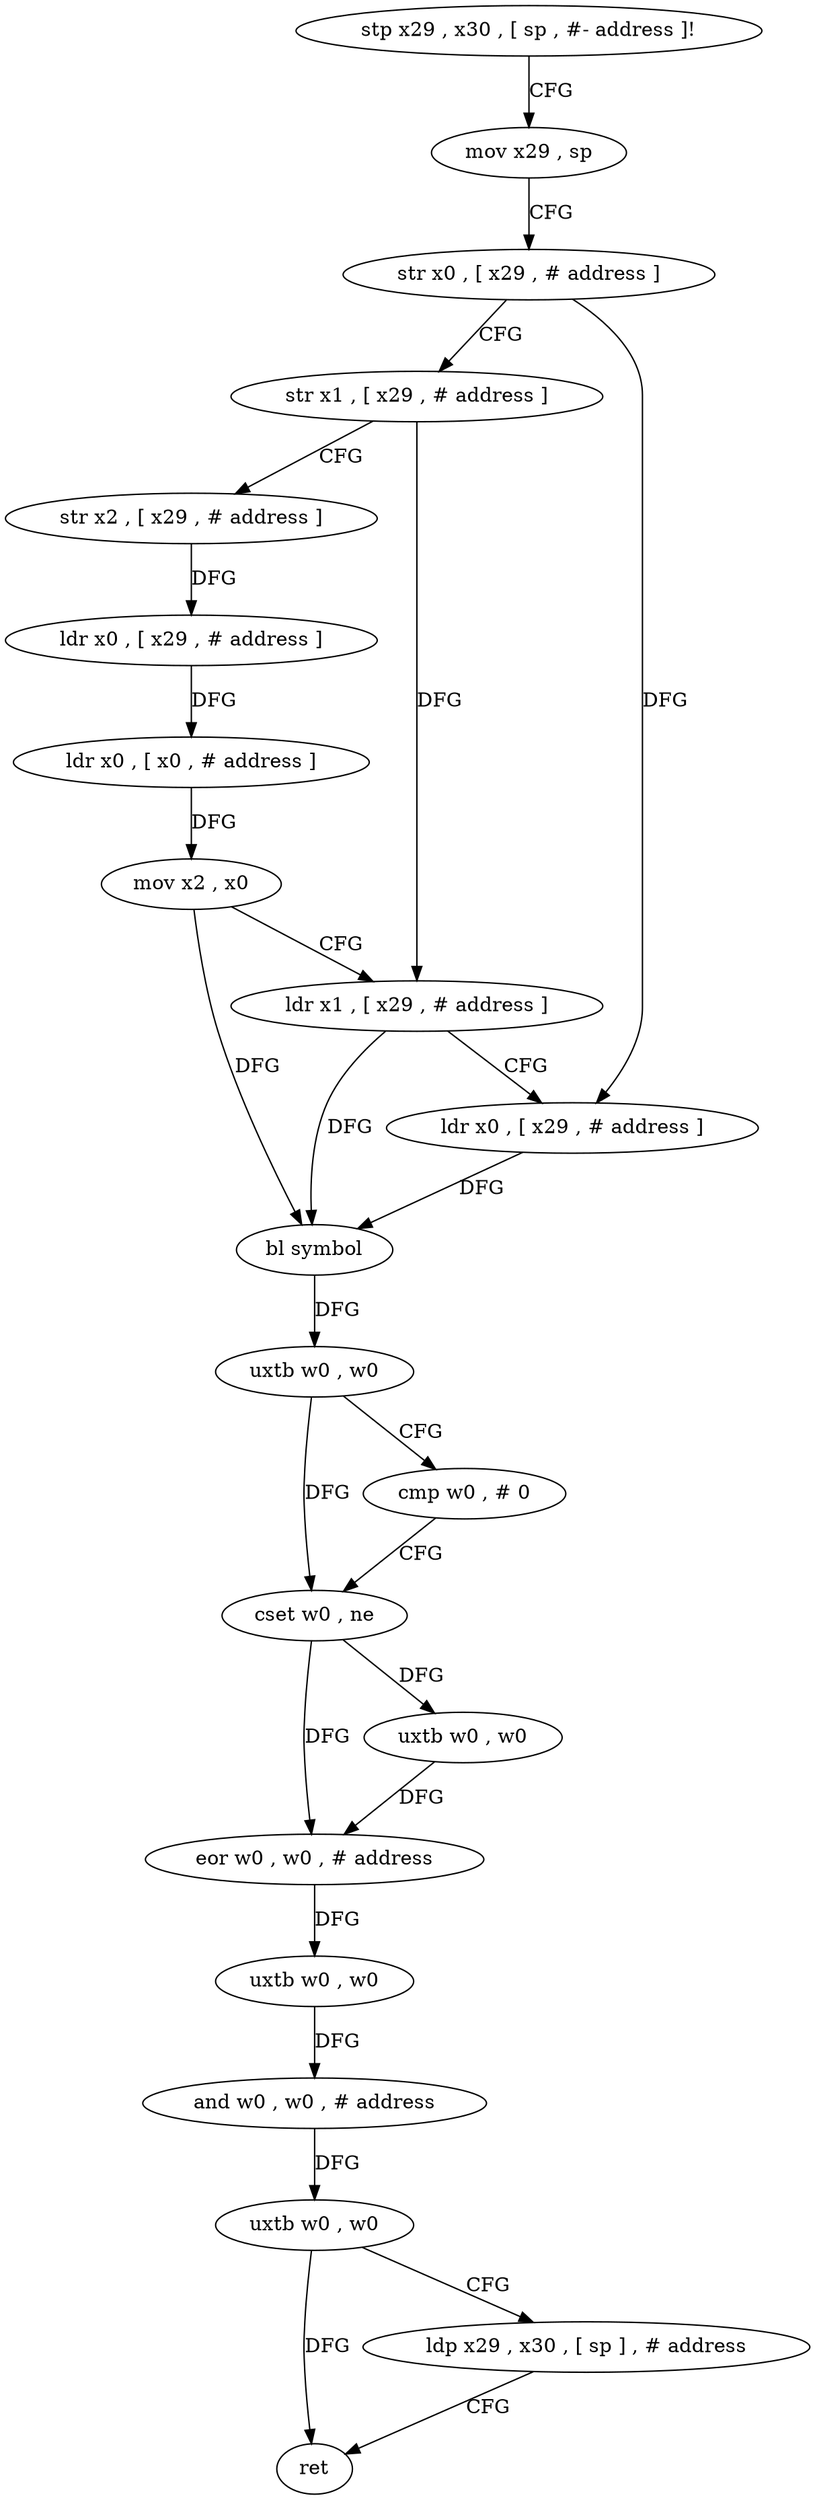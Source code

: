 digraph "func" {
"4219064" [label = "stp x29 , x30 , [ sp , #- address ]!" ]
"4219068" [label = "mov x29 , sp" ]
"4219072" [label = "str x0 , [ x29 , # address ]" ]
"4219076" [label = "str x1 , [ x29 , # address ]" ]
"4219080" [label = "str x2 , [ x29 , # address ]" ]
"4219084" [label = "ldr x0 , [ x29 , # address ]" ]
"4219088" [label = "ldr x0 , [ x0 , # address ]" ]
"4219092" [label = "mov x2 , x0" ]
"4219096" [label = "ldr x1 , [ x29 , # address ]" ]
"4219100" [label = "ldr x0 , [ x29 , # address ]" ]
"4219104" [label = "bl symbol" ]
"4219108" [label = "uxtb w0 , w0" ]
"4219112" [label = "cmp w0 , # 0" ]
"4219116" [label = "cset w0 , ne" ]
"4219120" [label = "uxtb w0 , w0" ]
"4219124" [label = "eor w0 , w0 , # address" ]
"4219128" [label = "uxtb w0 , w0" ]
"4219132" [label = "and w0 , w0 , # address" ]
"4219136" [label = "uxtb w0 , w0" ]
"4219140" [label = "ldp x29 , x30 , [ sp ] , # address" ]
"4219144" [label = "ret" ]
"4219064" -> "4219068" [ label = "CFG" ]
"4219068" -> "4219072" [ label = "CFG" ]
"4219072" -> "4219076" [ label = "CFG" ]
"4219072" -> "4219100" [ label = "DFG" ]
"4219076" -> "4219080" [ label = "CFG" ]
"4219076" -> "4219096" [ label = "DFG" ]
"4219080" -> "4219084" [ label = "DFG" ]
"4219084" -> "4219088" [ label = "DFG" ]
"4219088" -> "4219092" [ label = "DFG" ]
"4219092" -> "4219096" [ label = "CFG" ]
"4219092" -> "4219104" [ label = "DFG" ]
"4219096" -> "4219100" [ label = "CFG" ]
"4219096" -> "4219104" [ label = "DFG" ]
"4219100" -> "4219104" [ label = "DFG" ]
"4219104" -> "4219108" [ label = "DFG" ]
"4219108" -> "4219112" [ label = "CFG" ]
"4219108" -> "4219116" [ label = "DFG" ]
"4219112" -> "4219116" [ label = "CFG" ]
"4219116" -> "4219120" [ label = "DFG" ]
"4219116" -> "4219124" [ label = "DFG" ]
"4219120" -> "4219124" [ label = "DFG" ]
"4219124" -> "4219128" [ label = "DFG" ]
"4219128" -> "4219132" [ label = "DFG" ]
"4219132" -> "4219136" [ label = "DFG" ]
"4219136" -> "4219140" [ label = "CFG" ]
"4219136" -> "4219144" [ label = "DFG" ]
"4219140" -> "4219144" [ label = "CFG" ]
}
